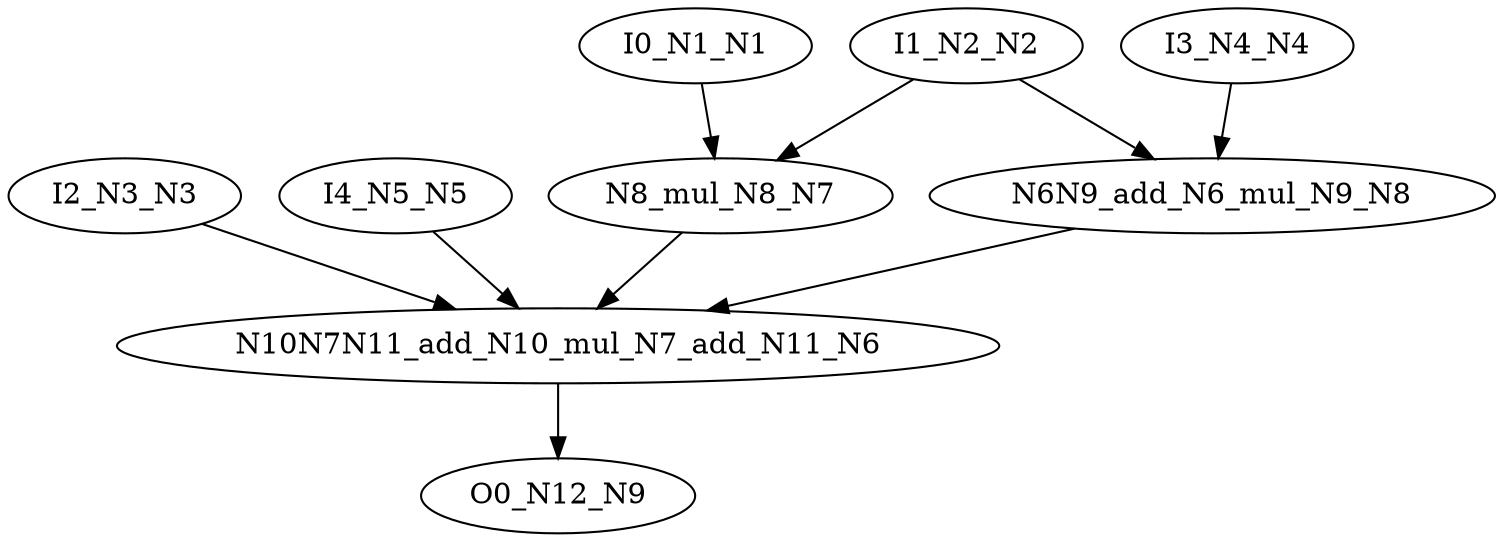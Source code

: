 digraph graphname {
N8 [color="black", ntype="operation", label="N6N9_add_N6_mul_N9_N8"];
N9 [color="black", ntype="outvar", label="O0_N12_N9"];
N1 [color="black", ntype="invar", label="I0_N1_N1"];
N2 [color="black", ntype="invar", label="I1_N2_N2"];
N3 [color="black", ntype="invar", label="I2_N3_N3"];
N4 [color="black", ntype="invar", label="I3_N4_N4"];
N5 [color="black", ntype="invar", label="I4_N5_N5"];
N6 [color="black", ntype="operation", label="N10N7N11_add_N10_mul_N7_add_N11_N6"];
N7 [color="black", ntype="operation", label="N8_mul_N8_N7"];
N8 -> N6;
N1 -> N7;
N2 -> N8;
N2 -> N7;
N3 -> N6;
N4 -> N8;
N5 -> N6;
N6 -> N9;
N7 -> N6;
}
